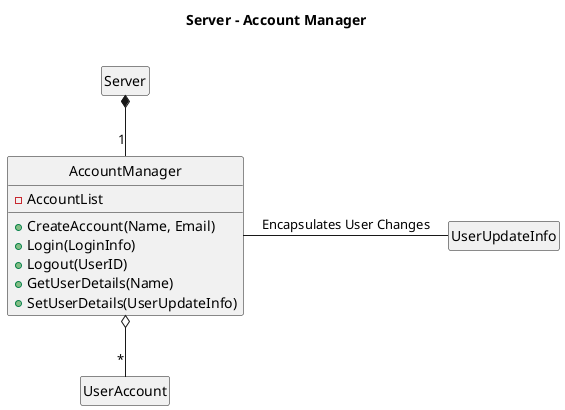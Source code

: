 @startuml
hide circle
hide empty members

Title <b>Server - Account Manager</b>\n

class "Server" as sqs
class "AccountManager" as sqs_ua_m{
	-AccountList
	+CreateAccount(Name, Email)
	+Login(LoginInfo)
	+Logout(UserID)
	+GetUserDetails(Name)
	+SetUserDetails(UserUpdateInfo)
	}
class "UserAccount" as sqs_ua
class "UserUpdateInfo" as sqs_ua_ui

sqs *-- "1" sqs_ua_m 
sqs_ua_m o-- "*" sqs_ua 
sqs_ua_m - sqs_ua_ui : Encapsulates User Changes


@enduml